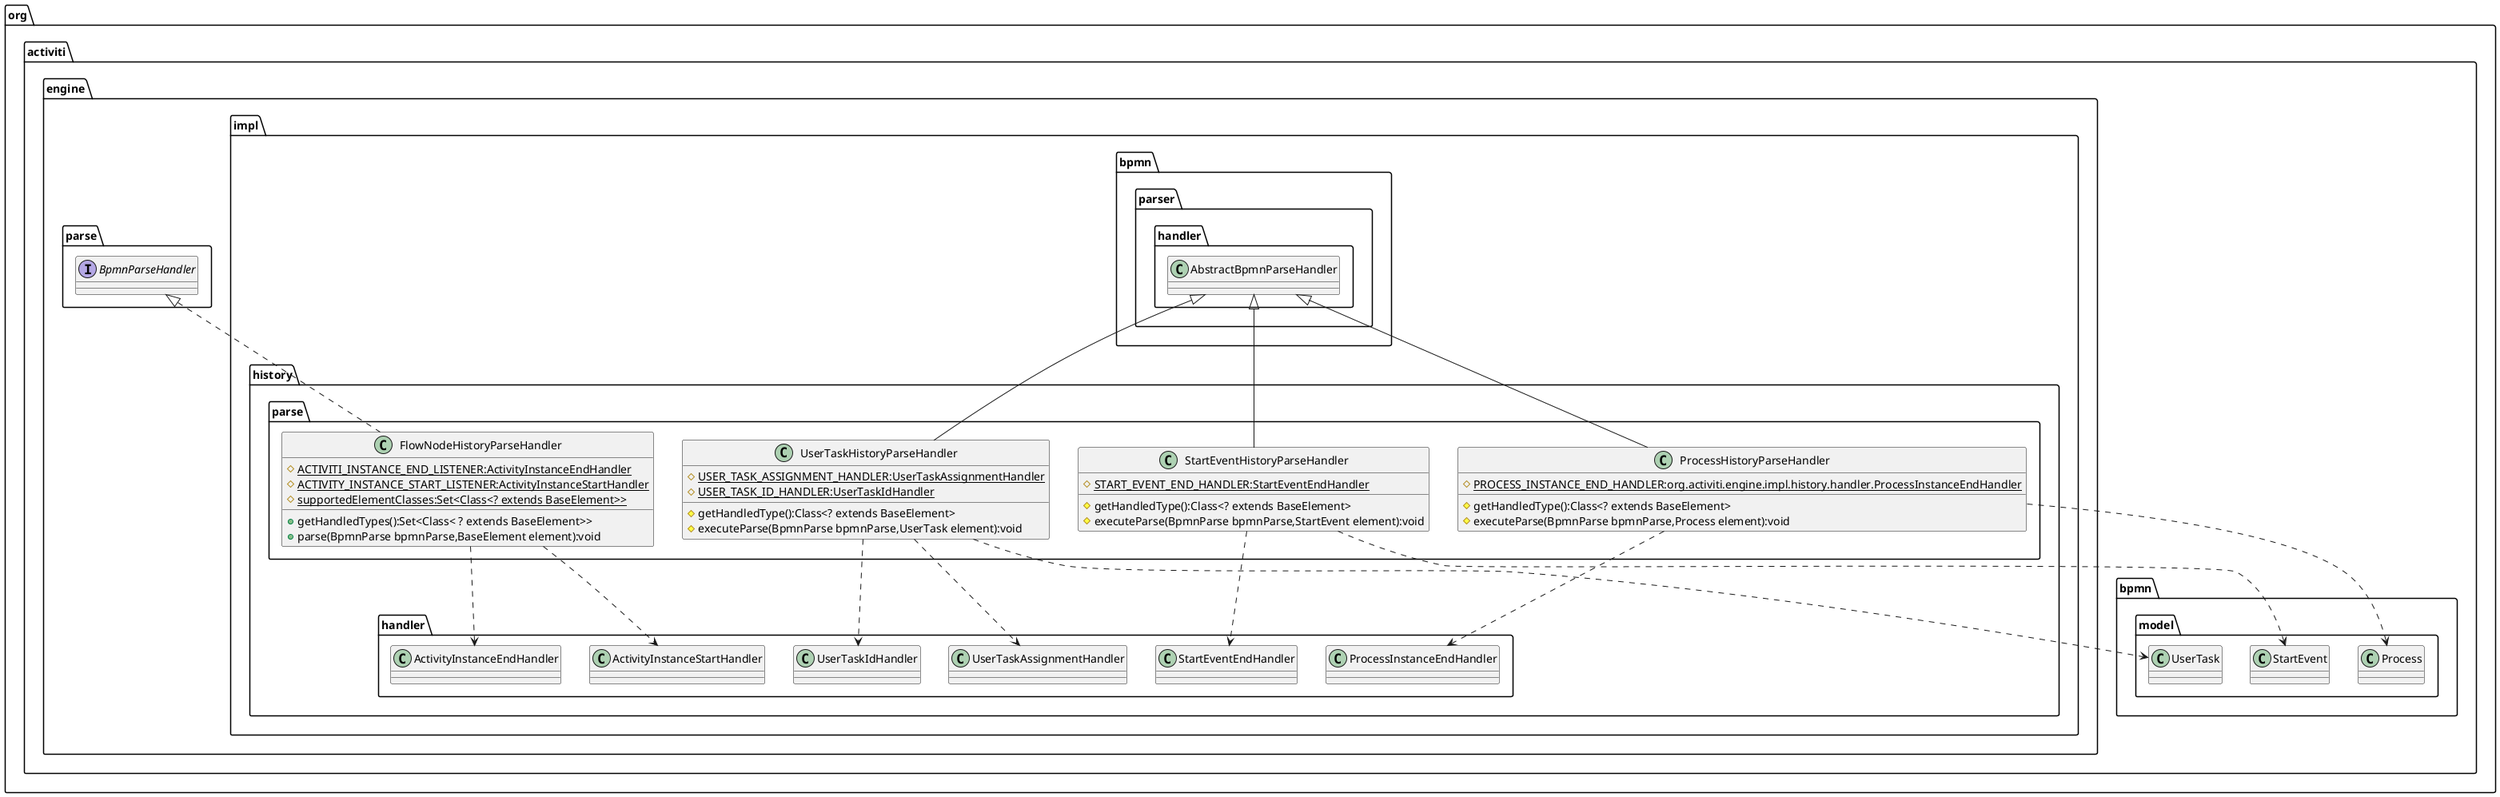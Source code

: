 @startuml
hide @unlinked
package "org.activiti.engine.impl.history.parse" {
class FlowNodeHistoryParseHandler implements org.activiti.engine.parse.BpmnParseHandler {
    # {static} ACTIVITI_INSTANCE_END_LISTENER:ActivityInstanceEndHandler
    # {static} ACTIVITY_INSTANCE_START_LISTENER:ActivityInstanceStartHandler
    # {static} supportedElementClasses:Set<Class<? extends BaseElement>>
    + getHandledTypes():Set<Class< ? extends BaseElement>>
    + parse(BpmnParse bpmnParse,BaseElement element):void

}
FlowNodeHistoryParseHandler ..> org.activiti.engine.impl.history.handler.ActivityInstanceStartHandler
FlowNodeHistoryParseHandler ..> org.activiti.engine.impl.history.handler.ActivityInstanceEndHandler

class ProcessHistoryParseHandler extends org.activiti.engine.impl.bpmn.parser.handler.AbstractBpmnParseHandler<Process> {
    # {static} PROCESS_INSTANCE_END_HANDLER:org.activiti.engine.impl.history.handler.ProcessInstanceEndHandler
    # getHandledType():Class<? extends BaseElement>
    # executeParse(BpmnParse bpmnParse,Process element):void
}
ProcessHistoryParseHandler ..> org.activiti.bpmn.model.Process
ProcessHistoryParseHandler ..> org.activiti.engine.impl.history.handler.ProcessInstanceEndHandler

class StartEventHistoryParseHandler extends org.activiti.engine.impl.bpmn.parser.handler.AbstractBpmnParseHandler<StartEvent> {
    # {static} START_EVENT_END_HANDLER:StartEventEndHandler
    # getHandledType():Class<? extends BaseElement>
    # executeParse(BpmnParse bpmnParse,StartEvent element):void
}
StartEventHistoryParseHandler ..> org.activiti.bpmn.model.StartEvent
StartEventHistoryParseHandler ..> org.activiti.engine.impl.history.handler.StartEventEndHandler

class UserTaskHistoryParseHandler extends org.activiti.engine.impl.bpmn.parser.handler.AbstractBpmnParseHandler<UserTask> {
    # {static} USER_TASK_ASSIGNMENT_HANDLER:UserTaskAssignmentHandler
    # {static} USER_TASK_ID_HANDLER:UserTaskIdHandler
    # getHandledType():Class<? extends BaseElement>
    # executeParse(BpmnParse bpmnParse,UserTask element):void
}
UserTaskHistoryParseHandler ..> org.activiti.bpmn.model.UserTask
UserTaskHistoryParseHandler ..> org.activiti.engine.impl.history.handler.UserTaskAssignmentHandler
UserTaskHistoryParseHandler ..> org.activiti.engine.impl.history.handler.UserTaskIdHandler

}
/' package finished'/

@enduml